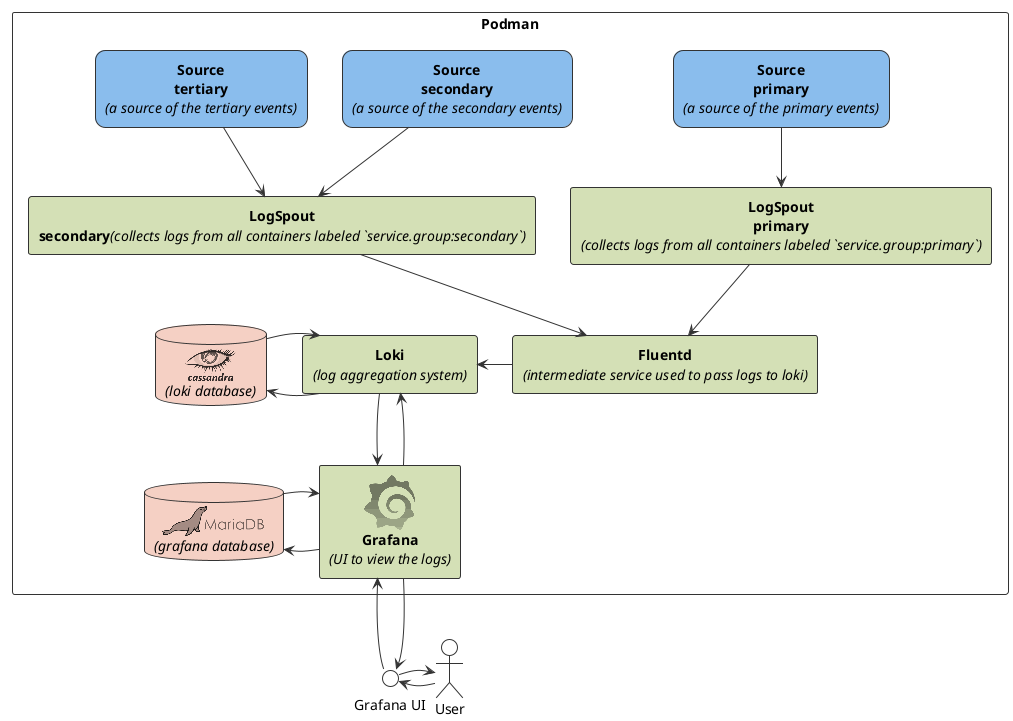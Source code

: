 @startuml
!theme plain
!include <logos/mariadb>
!include <logos/grafana>
!include <logos/cassandra>
!include <awslib/AWSSimplified>

<style>
componentDiagram {
  BackGroundColor white
  LineThickness 1
  LineColor #333333
}
document {
  BackGroundColor white
}
</style>

' skinparam monochrome true
skinparam defaulttextalignment center

skinparam sequence {
    ArrowColor #333333
}

skinparam rectangle {
    RoundCorner<< round20 >> 20
    RoundCorner<< round30 >> 30
    RoundCorner<< round40 >> 40
    RoundCorner<< round50 >> 50
}

actor "User" as user

interface "Grafana UI" as grafanaui

rectangle "Podman" as podman {
database "<$mariadb>\n//(grafana database)//" as mariadb #f5d0c4
database "<$cassandra>\n//(loki database)//" as cassandra #f5d0c4

rectangle "<$grafana>\n**Grafana**\n//(UI to view the logs)//" as grafana #d4e0b6
rectangle "**Loki**\n//(log aggregation system)//" as loki #d4e0b6

rectangle "**Fluentd**\n//(intermediate service used to pass logs to loki)//" as fluentd #d4e0b6

rectangle "**Source**\n**primary**\n//(a source of the primary events)//" as sourceprimary <<round20>> #8abded
rectangle "**Source**\n**secondary**\n//(a source of the secondary events)//" as sourcesecondary <<round20>> #8abded
rectangle "**Source**\n**tertiary**\n//(a source of the tertiary events)//" as sourcetertiary <<round20>> #8abded

rectangle "**LogSpout**\n**primary**\n//(collects logs from all containers labeled `service.group:primary`)//" as logspoutprimary #d4e0b6
rectangle "**LogSpout**\n**secondary**//(collects logs from all containers labeled `service.group:secondary`)//" as logspoutsecondary #d4e0b6
}

grafana -left-> mariadb
grafana <-left- mariadb

loki -left-> cassandra
loki <-left- cassandra

sourceprimary -down-> logspoutprimary
sourcesecondary -down-> logspoutsecondary
sourcetertiary -down-> logspoutsecondary

logspoutprimary -down-> fluentd
logspoutsecondary -down-> fluentd

fluentd -left-> loki

loki -down-> grafana
loki <-down- grafana

grafanaui -up-> grafana
grafanaui <-up- grafana

user -left-> grafanaui
user <-left- grafanaui
@enduml
